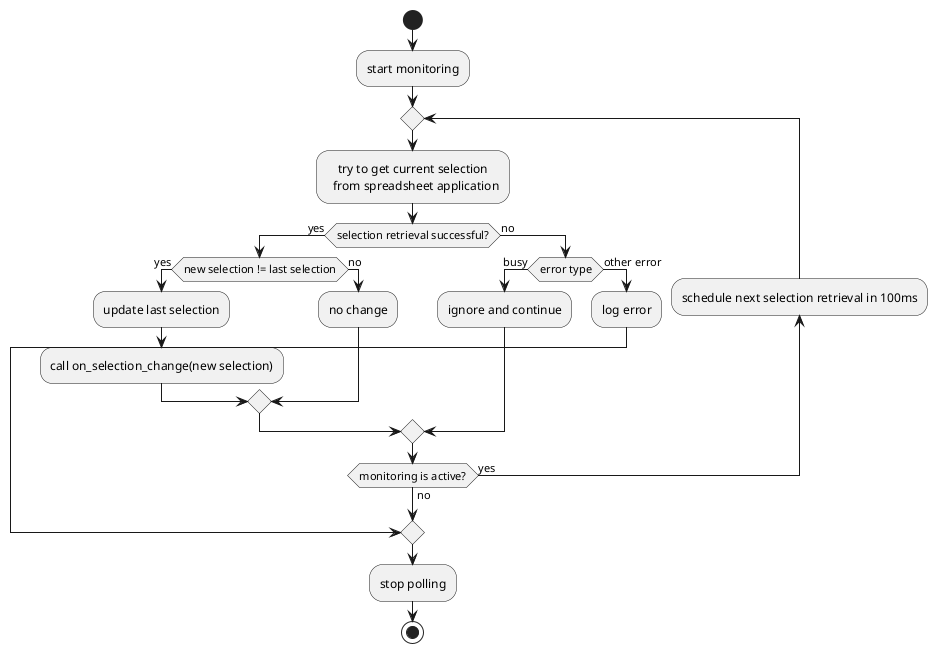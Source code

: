 @startuml
skinparam defaultTextAlignment center

start
:start monitoring;

repeat
:try to get current selection
  from spreadsheet application;

  if (selection retrieval successful?) then (yes)
    if (new selection != last selection) then (yes)
      :update last selection;
      :call on_selection_change(new selection);
    else (no)
      :no change;
    endif
  else (no)
    if (error type) then (busy)
      :ignore and continue;
    else (other error)
      :log error;
      break
    endif
  endif

    backward :schedule next selection retrieval in 100ms;
repeat while (monitoring is active?) is (yes) not (no)

:stop polling;
stop
@enduml